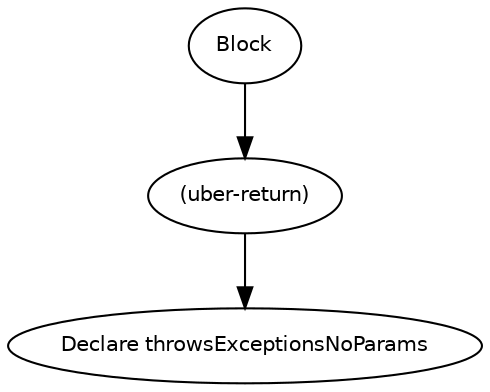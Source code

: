 digraph throwsExceptionsNoParams {
  4 [
    label = Block,
    fontname = Helvetica,
    fontsize = 10
  ];
  3 [
    label = "(uber-return)",
    fontname = Helvetica,
    fontsize = 10
  ];
  0 [
    label = "Declare throwsExceptionsNoParams",
    fontname = Helvetica,
    fontsize = 10
  ];
  3 -> 0 [
    label = ""
  ];
  4 -> 3 [
    label = ""
  ];
}
